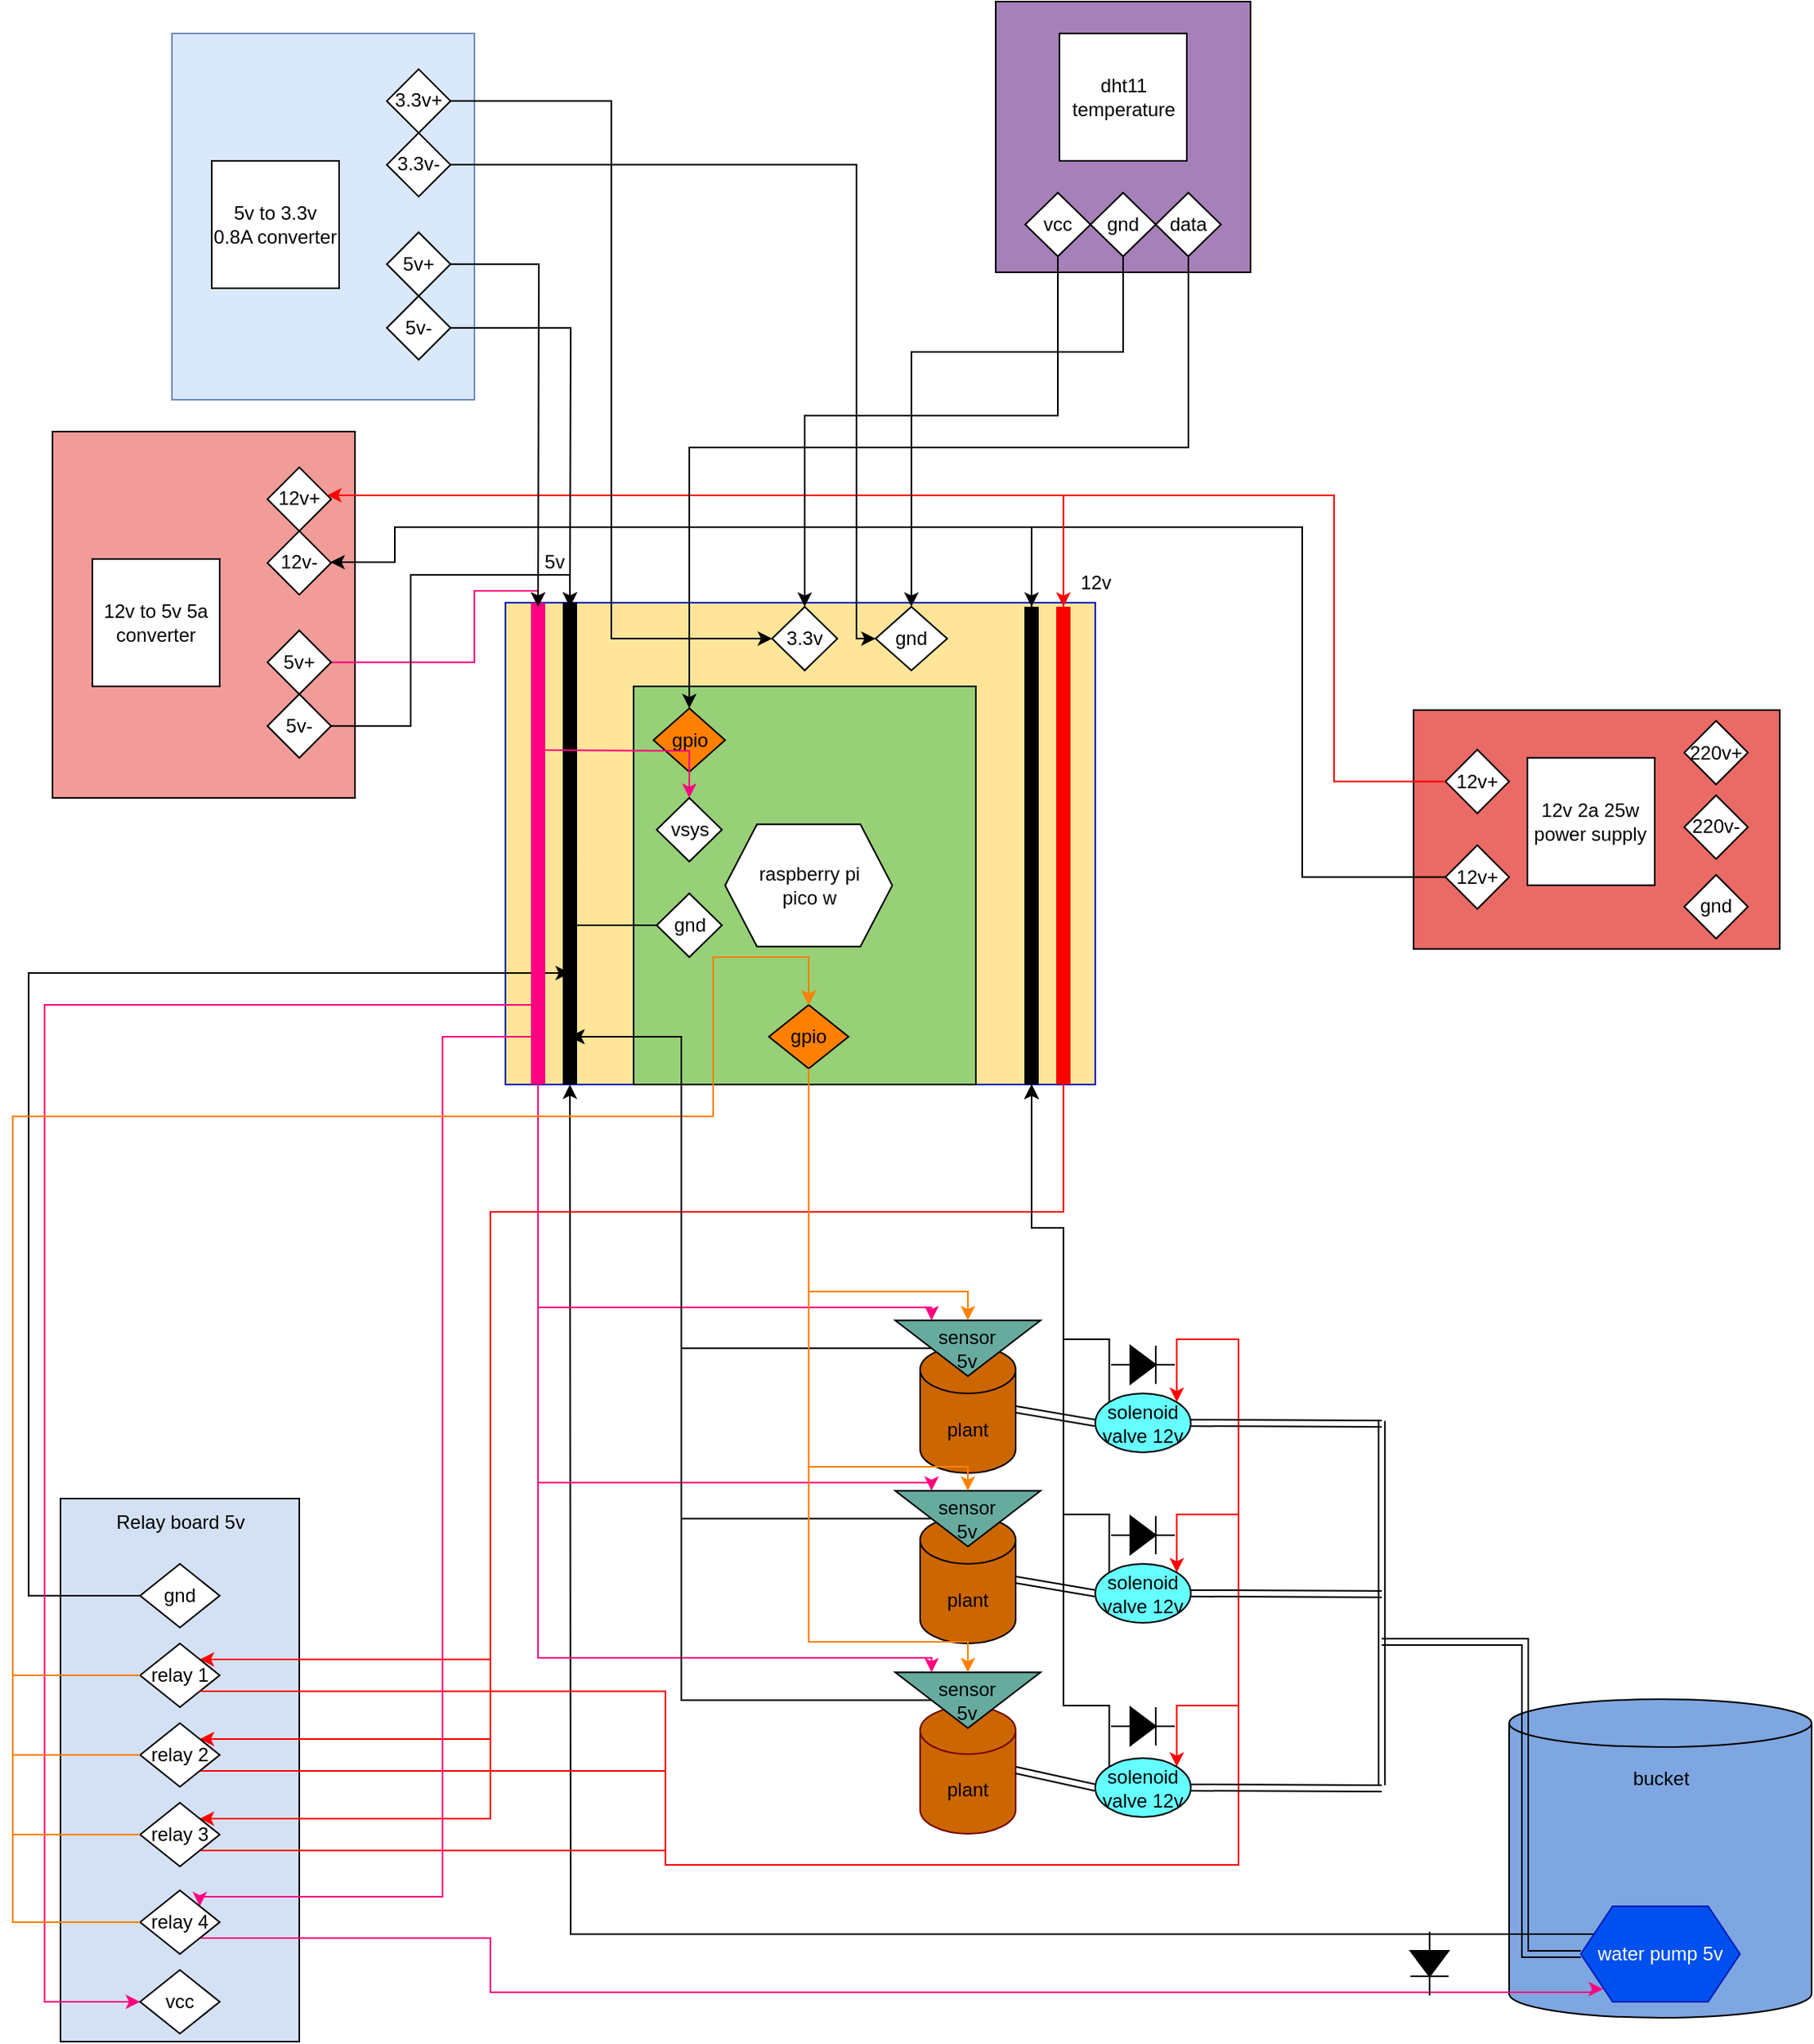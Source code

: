 <mxfile version="20.2.3" type="github">
  <diagram id="-JeUMONWJu-J6zXToi6y" name="Page-1">
    <mxGraphModel dx="1420" dy="1579" grid="1" gridSize="10" guides="1" tooltips="1" connect="1" arrows="1" fold="1" page="1" pageScale="1" pageWidth="1169" pageHeight="827" math="0" shadow="0">
      <root>
        <mxCell id="0" />
        <mxCell id="1" parent="0" />
        <mxCell id="PUIkpn1EFsI0aQIMFj-C-135" value="" style="group;fillColor=#FFE599;strokeColor=#001DBC;fontColor=#ffffff;gradientColor=none;container=0;" parent="1" vertex="1" connectable="0">
          <mxGeometry x="329.51" y="-82.56" width="370.49" height="302.56" as="geometry" />
        </mxCell>
        <mxCell id="PUIkpn1EFsI0aQIMFj-C-105" value="" style="rounded=0;whiteSpace=wrap;html=1;fillColor=#D4E1F5;" parent="1" vertex="1">
          <mxGeometry x="50" y="480" width="150" height="341" as="geometry" />
        </mxCell>
        <mxCell id="PUIkpn1EFsI0aQIMFj-C-1" value="" style="shape=cylinder3;whiteSpace=wrap;html=1;boundedLbl=1;backgroundOutline=1;size=15;fillColor=#7EA6E0;" parent="1" vertex="1">
          <mxGeometry x="960" y="606" width="190" height="200" as="geometry" />
        </mxCell>
        <mxCell id="KXqegEyoODrQ_h53kKNx-49" style="edgeStyle=orthogonalEdgeStyle;rounded=0;orthogonalLoop=1;jettySize=auto;html=1;exitX=0;exitY=0.25;exitDx=0;exitDy=0;strokeColor=#000000;strokeWidth=1;" parent="1" source="PUIkpn1EFsI0aQIMFj-C-2" edge="1">
          <mxGeometry relative="1" as="geometry">
            <mxPoint x="370" y="220" as="targetPoint" />
          </mxGeometry>
        </mxCell>
        <mxCell id="PUIkpn1EFsI0aQIMFj-C-2" value="water pump 5v" style="shape=hexagon;perimeter=hexagonPerimeter2;whiteSpace=wrap;html=1;fixedSize=1;fillColor=#0050ef;fontColor=#ffffff;strokeColor=#001DBC;" parent="1" vertex="1">
          <mxGeometry x="1005" y="736" width="100" height="60" as="geometry" />
        </mxCell>
        <mxCell id="KXqegEyoODrQ_h53kKNx-46" style="edgeStyle=orthogonalEdgeStyle;rounded=0;orthogonalLoop=1;jettySize=auto;html=1;exitX=0;exitY=0;exitDx=0;exitDy=0;strokeColor=#000000;strokeWidth=1;" parent="1" source="PUIkpn1EFsI0aQIMFj-C-10" edge="1">
          <mxGeometry relative="1" as="geometry">
            <mxPoint x="660" y="220" as="targetPoint" />
            <Array as="points">
              <mxPoint x="709" y="380" />
              <mxPoint x="680" y="380" />
              <mxPoint x="680" y="310" />
              <mxPoint x="660" y="310" />
            </Array>
          </mxGeometry>
        </mxCell>
        <mxCell id="PUIkpn1EFsI0aQIMFj-C-10" value="solenoid &lt;br&gt;valve 12v" style="ellipse;whiteSpace=wrap;html=1;fillColor=#66FFFF;" parent="1" vertex="1">
          <mxGeometry x="700" y="414" width="60" height="37" as="geometry" />
        </mxCell>
        <mxCell id="KXqegEyoODrQ_h53kKNx-50" style="edgeStyle=orthogonalEdgeStyle;rounded=0;orthogonalLoop=1;jettySize=auto;html=1;exitX=1;exitY=0;exitDx=0;exitDy=0;strokeColor=#FF0000;strokeWidth=1;entryX=1;entryY=0;entryDx=0;entryDy=0;" parent="1" target="PUIkpn1EFsI0aQIMFj-C-21" edge="1">
          <mxGeometry relative="1" as="geometry">
            <mxPoint x="680" y="220" as="sourcePoint" />
            <Array as="points">
              <mxPoint x="680" y="300" />
              <mxPoint x="320" y="300" />
              <mxPoint x="320" y="581" />
            </Array>
          </mxGeometry>
        </mxCell>
        <mxCell id="PUIkpn1EFsI0aQIMFj-C-21" value="relay 1" style="rhombus;whiteSpace=wrap;html=1;" parent="1" vertex="1">
          <mxGeometry x="100" y="571" width="50" height="40" as="geometry" />
        </mxCell>
        <mxCell id="0tfDMwp1xF6EGkPO3yS6-90" style="edgeStyle=orthogonalEdgeStyle;rounded=0;orthogonalLoop=1;jettySize=auto;html=1;exitX=1;exitY=1;exitDx=0;exitDy=0;entryX=1;entryY=0;entryDx=0;entryDy=0;strokeColor=#FF0000;" parent="1" source="PUIkpn1EFsI0aQIMFj-C-22" target="PUIkpn1EFsI0aQIMFj-C-166" edge="1">
          <mxGeometry relative="1" as="geometry">
            <Array as="points">
              <mxPoint x="430" y="651" />
              <mxPoint x="430" y="710" />
              <mxPoint x="790" y="710" />
              <mxPoint x="790" y="610" />
              <mxPoint x="752" y="610" />
            </Array>
          </mxGeometry>
        </mxCell>
        <mxCell id="KXqegEyoODrQ_h53kKNx-51" style="edgeStyle=orthogonalEdgeStyle;rounded=0;orthogonalLoop=1;jettySize=auto;html=1;exitX=1;exitY=0;exitDx=0;exitDy=0;strokeColor=#FF0000;strokeWidth=1;entryX=1;entryY=0;entryDx=0;entryDy=0;" parent="1" target="PUIkpn1EFsI0aQIMFj-C-22" edge="1">
          <mxGeometry relative="1" as="geometry">
            <mxPoint x="680" y="220" as="sourcePoint" />
            <Array as="points">
              <mxPoint x="680" y="300" />
              <mxPoint x="320" y="300" />
              <mxPoint x="320" y="631" />
            </Array>
          </mxGeometry>
        </mxCell>
        <mxCell id="PUIkpn1EFsI0aQIMFj-C-22" value="relay 2" style="rhombus;whiteSpace=wrap;html=1;" parent="1" vertex="1">
          <mxGeometry x="100" y="621" width="50" height="40" as="geometry" />
        </mxCell>
        <mxCell id="0tfDMwp1xF6EGkPO3yS6-91" style="edgeStyle=orthogonalEdgeStyle;rounded=0;orthogonalLoop=1;jettySize=auto;html=1;exitX=1;exitY=1;exitDx=0;exitDy=0;entryX=1;entryY=0;entryDx=0;entryDy=0;strokeColor=#FF0000;" parent="1" source="PUIkpn1EFsI0aQIMFj-C-23" target="PUIkpn1EFsI0aQIMFj-C-165" edge="1">
          <mxGeometry relative="1" as="geometry">
            <Array as="points">
              <mxPoint x="430" y="701" />
              <mxPoint x="430" y="710" />
              <mxPoint x="790" y="710" />
              <mxPoint x="790" y="490" />
              <mxPoint x="751" y="490" />
            </Array>
          </mxGeometry>
        </mxCell>
        <mxCell id="KXqegEyoODrQ_h53kKNx-52" style="edgeStyle=orthogonalEdgeStyle;rounded=0;orthogonalLoop=1;jettySize=auto;html=1;exitX=1;exitY=0;exitDx=0;exitDy=0;strokeColor=#FF0000;strokeWidth=1;entryX=1;entryY=0;entryDx=0;entryDy=0;" parent="1" target="PUIkpn1EFsI0aQIMFj-C-23" edge="1">
          <mxGeometry relative="1" as="geometry">
            <mxPoint x="680" y="210" as="sourcePoint" />
            <Array as="points">
              <mxPoint x="680" y="300" />
              <mxPoint x="320" y="300" />
              <mxPoint x="320" y="681" />
            </Array>
          </mxGeometry>
        </mxCell>
        <mxCell id="PUIkpn1EFsI0aQIMFj-C-23" value="relay 3" style="rhombus;whiteSpace=wrap;html=1;" parent="1" vertex="1">
          <mxGeometry x="100" y="671" width="50" height="40" as="geometry" />
        </mxCell>
        <mxCell id="0tfDMwp1xF6EGkPO3yS6-92" style="edgeStyle=orthogonalEdgeStyle;rounded=0;orthogonalLoop=1;jettySize=auto;html=1;exitX=1;exitY=1;exitDx=0;exitDy=0;entryX=1;entryY=0;entryDx=0;entryDy=0;strokeColor=#FF0000;" parent="1" source="PUIkpn1EFsI0aQIMFj-C-21" target="PUIkpn1EFsI0aQIMFj-C-10" edge="1">
          <mxGeometry relative="1" as="geometry">
            <Array as="points">
              <mxPoint x="430" y="601" />
              <mxPoint x="430" y="710" />
              <mxPoint x="790" y="710" />
              <mxPoint x="790" y="380" />
              <mxPoint x="752" y="380" />
            </Array>
          </mxGeometry>
        </mxCell>
        <mxCell id="0tfDMwp1xF6EGkPO3yS6-94" style="edgeStyle=orthogonalEdgeStyle;rounded=0;orthogonalLoop=1;jettySize=auto;html=1;exitX=1;exitY=1;exitDx=0;exitDy=0;entryX=0.14;entryY=0.867;entryDx=0;entryDy=0;strokeColor=#FF0080;entryPerimeter=0;" parent="1" source="PUIkpn1EFsI0aQIMFj-C-24" target="PUIkpn1EFsI0aQIMFj-C-2" edge="1">
          <mxGeometry relative="1" as="geometry">
            <Array as="points">
              <mxPoint x="320" y="756" />
              <mxPoint x="320" y="790" />
              <mxPoint x="1013" y="790" />
              <mxPoint x="1013" y="788" />
            </Array>
          </mxGeometry>
        </mxCell>
        <mxCell id="KXqegEyoODrQ_h53kKNx-54" style="edgeStyle=orthogonalEdgeStyle;rounded=0;orthogonalLoop=1;jettySize=auto;html=1;exitX=1;exitY=0;exitDx=0;exitDy=0;strokeColor=#FF0080;strokeWidth=1;entryX=1;entryY=0;entryDx=0;entryDy=0;" parent="1" target="PUIkpn1EFsI0aQIMFj-C-24" edge="1">
          <mxGeometry relative="1" as="geometry">
            <mxPoint x="350" y="220" as="sourcePoint" />
            <Array as="points">
              <mxPoint x="350" y="190" />
              <mxPoint x="290" y="190" />
              <mxPoint x="290" y="730" />
              <mxPoint x="137" y="730" />
            </Array>
          </mxGeometry>
        </mxCell>
        <mxCell id="PUIkpn1EFsI0aQIMFj-C-24" value="relay 4" style="rhombus;whiteSpace=wrap;html=1;" parent="1" vertex="1">
          <mxGeometry x="100" y="726" width="50" height="40" as="geometry" />
        </mxCell>
        <mxCell id="PUIkpn1EFsI0aQIMFj-C-32" value="plant" style="shape=cylinder3;whiteSpace=wrap;html=1;boundedLbl=1;backgroundOutline=1;size=15;fillColor=#CC6600;" parent="1" vertex="1">
          <mxGeometry x="590" y="384" width="60" height="80" as="geometry" />
        </mxCell>
        <mxCell id="KXqegEyoODrQ_h53kKNx-58" style="edgeStyle=orthogonalEdgeStyle;rounded=0;orthogonalLoop=1;jettySize=auto;html=1;exitX=0;exitY=0.75;exitDx=0;exitDy=0;strokeColor=#FF0080;strokeWidth=1;entryX=0;entryY=0.75;entryDx=0;entryDy=0;" parent="1" target="PUIkpn1EFsI0aQIMFj-C-33" edge="1">
          <mxGeometry relative="1" as="geometry">
            <mxPoint x="350" y="210" as="sourcePoint" />
            <Array as="points">
              <mxPoint x="350" y="360" />
              <mxPoint x="597" y="360" />
            </Array>
            <mxPoint x="550" y="370" as="targetPoint" />
          </mxGeometry>
        </mxCell>
        <mxCell id="KXqegEyoODrQ_h53kKNx-61" style="edgeStyle=orthogonalEdgeStyle;rounded=0;orthogonalLoop=1;jettySize=auto;html=1;exitX=0.5;exitY=1;exitDx=0;exitDy=0;strokeColor=#000000;strokeWidth=1;" parent="1" source="PUIkpn1EFsI0aQIMFj-C-33" edge="1">
          <mxGeometry relative="1" as="geometry">
            <mxPoint x="370" y="190" as="targetPoint" />
            <Array as="points">
              <mxPoint x="440" y="386" />
              <mxPoint x="440" y="190" />
            </Array>
          </mxGeometry>
        </mxCell>
        <mxCell id="PUIkpn1EFsI0aQIMFj-C-33" value="sensor&lt;br&gt;5v" style="triangle;whiteSpace=wrap;html=1;rotation=90;horizontal=0;fillColor=#67AB9F;" parent="1" vertex="1">
          <mxGeometry x="602.5" y="340" width="35" height="91.25" as="geometry" />
        </mxCell>
        <mxCell id="PUIkpn1EFsI0aQIMFj-C-42" value="plant" style="shape=cylinder3;whiteSpace=wrap;html=1;boundedLbl=1;backgroundOutline=1;size=15;fillColor=#CC6600;" parent="1" vertex="1">
          <mxGeometry x="590" y="491" width="60" height="80" as="geometry" />
        </mxCell>
        <mxCell id="KXqegEyoODrQ_h53kKNx-59" style="edgeStyle=orthogonalEdgeStyle;rounded=0;orthogonalLoop=1;jettySize=auto;html=1;exitX=0;exitY=0.75;exitDx=0;exitDy=0;strokeColor=#FF0080;strokeWidth=1;entryX=0;entryY=0.75;entryDx=0;entryDy=0;" parent="1" target="PUIkpn1EFsI0aQIMFj-C-43" edge="1">
          <mxGeometry relative="1" as="geometry">
            <mxPoint x="350" y="220" as="sourcePoint" />
            <Array as="points">
              <mxPoint x="350" y="470" />
              <mxPoint x="597" y="470" />
            </Array>
          </mxGeometry>
        </mxCell>
        <mxCell id="KXqegEyoODrQ_h53kKNx-62" style="edgeStyle=orthogonalEdgeStyle;rounded=0;orthogonalLoop=1;jettySize=auto;html=1;exitX=0.5;exitY=1;exitDx=0;exitDy=0;strokeColor=#000000;strokeWidth=1;" parent="1" source="PUIkpn1EFsI0aQIMFj-C-43" edge="1">
          <mxGeometry relative="1" as="geometry">
            <mxPoint x="370" y="190" as="targetPoint" />
            <Array as="points">
              <mxPoint x="440" y="493" />
              <mxPoint x="440" y="190" />
            </Array>
          </mxGeometry>
        </mxCell>
        <mxCell id="PUIkpn1EFsI0aQIMFj-C-43" value="sensor&lt;br&gt;5v" style="triangle;whiteSpace=wrap;html=1;rotation=90;horizontal=0;fillColor=#67AB9F;" parent="1" vertex="1">
          <mxGeometry x="602.5" y="447" width="35" height="91.25" as="geometry" />
        </mxCell>
        <mxCell id="PUIkpn1EFsI0aQIMFj-C-44" value="plant" style="shape=cylinder3;whiteSpace=wrap;html=1;boundedLbl=1;backgroundOutline=1;size=15;fillColor=#CC6600;fontColor=#000000;strokeColor=#6F0000;" parent="1" vertex="1">
          <mxGeometry x="590" y="610.5" width="60" height="80" as="geometry" />
        </mxCell>
        <mxCell id="KXqegEyoODrQ_h53kKNx-60" style="edgeStyle=orthogonalEdgeStyle;rounded=0;orthogonalLoop=1;jettySize=auto;html=1;exitX=0;exitY=0.75;exitDx=0;exitDy=0;strokeColor=#FF0080;strokeWidth=1;entryX=0;entryY=0.75;entryDx=0;entryDy=0;" parent="1" target="PUIkpn1EFsI0aQIMFj-C-45" edge="1">
          <mxGeometry relative="1" as="geometry">
            <mxPoint x="350" y="220" as="sourcePoint" />
            <Array as="points">
              <mxPoint x="350" y="580" />
              <mxPoint x="597" y="580" />
            </Array>
          </mxGeometry>
        </mxCell>
        <mxCell id="PUIkpn1EFsI0aQIMFj-C-45" value="sensor&lt;br&gt;5v" style="triangle;whiteSpace=wrap;html=1;rotation=90;horizontal=0;fillColor=#67AB9F;" parent="1" vertex="1">
          <mxGeometry x="602.5" y="561" width="35" height="91.25" as="geometry" />
        </mxCell>
        <mxCell id="KXqegEyoODrQ_h53kKNx-40" style="edgeStyle=orthogonalEdgeStyle;rounded=0;orthogonalLoop=1;jettySize=auto;html=1;strokeColor=#000000;strokeWidth=1;" parent="1" source="PUIkpn1EFsI0aQIMFj-C-50" edge="1">
          <mxGeometry relative="1" as="geometry">
            <mxPoint x="370" y="150" as="targetPoint" />
            <Array as="points">
              <mxPoint x="30" y="541" />
              <mxPoint x="30" y="150" />
            </Array>
          </mxGeometry>
        </mxCell>
        <mxCell id="PUIkpn1EFsI0aQIMFj-C-50" value="gnd" style="rhombus;whiteSpace=wrap;html=1;" parent="1" vertex="1">
          <mxGeometry x="100" y="521" width="50" height="40" as="geometry" />
        </mxCell>
        <mxCell id="KXqegEyoODrQ_h53kKNx-41" style="edgeStyle=orthogonalEdgeStyle;rounded=0;orthogonalLoop=1;jettySize=auto;html=1;strokeColor=#FF0080;strokeWidth=1;" parent="1" target="PUIkpn1EFsI0aQIMFj-C-51" edge="1">
          <mxGeometry relative="1" as="geometry">
            <mxPoint x="350" y="170" as="sourcePoint" />
            <Array as="points">
              <mxPoint x="40" y="170" />
              <mxPoint x="40" y="796" />
            </Array>
          </mxGeometry>
        </mxCell>
        <mxCell id="PUIkpn1EFsI0aQIMFj-C-51" value="vcc" style="rhombus;whiteSpace=wrap;html=1;" parent="1" vertex="1">
          <mxGeometry x="100" y="776" width="50" height="40" as="geometry" />
        </mxCell>
        <mxCell id="PUIkpn1EFsI0aQIMFj-C-106" value="Relay board 5v" style="text;html=1;align=center;verticalAlign=middle;resizable=0;points=[];autosize=1;strokeColor=none;fillColor=none;" parent="1" vertex="1">
          <mxGeometry x="75" y="480" width="100" height="30" as="geometry" />
        </mxCell>
        <mxCell id="KXqegEyoODrQ_h53kKNx-47" style="edgeStyle=orthogonalEdgeStyle;rounded=0;orthogonalLoop=1;jettySize=auto;html=1;exitX=0;exitY=0;exitDx=0;exitDy=0;strokeColor=#000000;strokeWidth=1;" parent="1" source="PUIkpn1EFsI0aQIMFj-C-165" edge="1">
          <mxGeometry relative="1" as="geometry">
            <mxPoint x="660" y="220" as="targetPoint" />
            <Array as="points">
              <mxPoint x="709" y="490" />
              <mxPoint x="680" y="490" />
              <mxPoint x="680" y="310" />
              <mxPoint x="660" y="310" />
            </Array>
          </mxGeometry>
        </mxCell>
        <mxCell id="PUIkpn1EFsI0aQIMFj-C-165" value="solenoid&lt;br&gt;valve 12v" style="ellipse;whiteSpace=wrap;html=1;fillColor=#66FFFF;" parent="1" vertex="1">
          <mxGeometry x="700" y="521" width="60" height="37" as="geometry" />
        </mxCell>
        <mxCell id="KXqegEyoODrQ_h53kKNx-48" style="edgeStyle=orthogonalEdgeStyle;rounded=0;orthogonalLoop=1;jettySize=auto;html=1;exitX=0;exitY=0;exitDx=0;exitDy=0;strokeColor=#000000;strokeWidth=1;" parent="1" source="PUIkpn1EFsI0aQIMFj-C-166" edge="1">
          <mxGeometry relative="1" as="geometry">
            <mxPoint x="660" y="220" as="targetPoint" />
            <Array as="points">
              <mxPoint x="709" y="610" />
              <mxPoint x="680" y="610" />
              <mxPoint x="680" y="310" />
              <mxPoint x="660" y="310" />
            </Array>
          </mxGeometry>
        </mxCell>
        <mxCell id="PUIkpn1EFsI0aQIMFj-C-166" value="solenoid&lt;br&gt;valve 12v" style="ellipse;whiteSpace=wrap;html=1;fillColor=#66FFFF;" parent="1" vertex="1">
          <mxGeometry x="700" y="643" width="60" height="37" as="geometry" />
        </mxCell>
        <mxCell id="PUIkpn1EFsI0aQIMFj-C-168" value="" style="shape=link;html=1;rounded=0;exitX=1;exitY=0.5;exitDx=0;exitDy=0;exitPerimeter=0;entryX=0;entryY=0.5;entryDx=0;entryDy=0;" parent="1" source="PUIkpn1EFsI0aQIMFj-C-42" target="PUIkpn1EFsI0aQIMFj-C-165" edge="1">
          <mxGeometry width="100" relative="1" as="geometry">
            <mxPoint x="940" y="309.5" as="sourcePoint" />
            <mxPoint x="1040" y="309.5" as="targetPoint" />
          </mxGeometry>
        </mxCell>
        <mxCell id="PUIkpn1EFsI0aQIMFj-C-169" value="" style="shape=link;html=1;rounded=0;exitX=1;exitY=0.5;exitDx=0;exitDy=0;exitPerimeter=0;entryX=0;entryY=0.5;entryDx=0;entryDy=0;" parent="1" source="PUIkpn1EFsI0aQIMFj-C-44" target="PUIkpn1EFsI0aQIMFj-C-166" edge="1">
          <mxGeometry width="100" relative="1" as="geometry">
            <mxPoint x="950" y="319.5" as="sourcePoint" />
            <mxPoint x="1050" y="319.5" as="targetPoint" />
          </mxGeometry>
        </mxCell>
        <mxCell id="PUIkpn1EFsI0aQIMFj-C-172" value="" style="shape=link;html=1;rounded=0;exitX=1;exitY=0.5;exitDx=0;exitDy=0;exitPerimeter=0;entryX=0;entryY=0.5;entryDx=0;entryDy=0;" parent="1" source="PUIkpn1EFsI0aQIMFj-C-32" target="PUIkpn1EFsI0aQIMFj-C-10" edge="1">
          <mxGeometry width="100" relative="1" as="geometry">
            <mxPoint x="870" y="423.5" as="sourcePoint" />
            <mxPoint x="970" y="423.5" as="targetPoint" />
          </mxGeometry>
        </mxCell>
        <mxCell id="PUIkpn1EFsI0aQIMFj-C-171" value="" style="shape=link;html=1;rounded=0;entryX=0;entryY=0.5;entryDx=0;entryDy=0;" parent="1" target="PUIkpn1EFsI0aQIMFj-C-2" edge="1">
          <mxGeometry width="100" relative="1" as="geometry">
            <mxPoint x="880" y="570" as="sourcePoint" />
            <mxPoint x="910" y="740" as="targetPoint" />
            <Array as="points">
              <mxPoint x="970" y="570" />
              <mxPoint x="970" y="766" />
            </Array>
          </mxGeometry>
        </mxCell>
        <mxCell id="PUIkpn1EFsI0aQIMFj-C-173" value="" style="shape=link;html=1;rounded=0;" parent="1" edge="1">
          <mxGeometry width="100" relative="1" as="geometry">
            <mxPoint x="880" y="431.25" as="sourcePoint" />
            <mxPoint x="880" y="660" as="targetPoint" />
            <Array as="points" />
          </mxGeometry>
        </mxCell>
        <mxCell id="PUIkpn1EFsI0aQIMFj-C-174" value="" style="shape=link;html=1;rounded=0;exitX=1;exitY=0.5;exitDx=0;exitDy=0;" parent="1" source="PUIkpn1EFsI0aQIMFj-C-10" edge="1">
          <mxGeometry width="100" relative="1" as="geometry">
            <mxPoint x="810" y="400" as="sourcePoint" />
            <mxPoint x="880" y="433" as="targetPoint" />
          </mxGeometry>
        </mxCell>
        <mxCell id="PUIkpn1EFsI0aQIMFj-C-175" value="" style="shape=link;html=1;rounded=0;exitX=1;exitY=0.5;exitDx=0;exitDy=0;" parent="1" source="PUIkpn1EFsI0aQIMFj-C-166" edge="1">
          <mxGeometry width="100" relative="1" as="geometry">
            <mxPoint x="930" y="480" as="sourcePoint" />
            <mxPoint x="880" y="662" as="targetPoint" />
          </mxGeometry>
        </mxCell>
        <mxCell id="PUIkpn1EFsI0aQIMFj-C-176" value="" style="shape=link;html=1;rounded=0;exitX=1;exitY=0.5;exitDx=0;exitDy=0;" parent="1" source="PUIkpn1EFsI0aQIMFj-C-165" edge="1">
          <mxGeometry width="100" relative="1" as="geometry">
            <mxPoint x="940" y="440" as="sourcePoint" />
            <mxPoint x="880" y="540" as="targetPoint" />
          </mxGeometry>
        </mxCell>
        <mxCell id="PUIkpn1EFsI0aQIMFj-C-177" value="bucket&lt;br&gt;" style="text;html=1;align=center;verticalAlign=middle;resizable=0;points=[];autosize=1;strokeColor=none;fillColor=none;" parent="1" vertex="1">
          <mxGeometry x="1025" y="641" width="60" height="30" as="geometry" />
        </mxCell>
        <mxCell id="KXqegEyoODrQ_h53kKNx-1" value="" style="pointerEvents=1;fillColor=strokeColor;verticalLabelPosition=bottom;shadow=0;dashed=0;align=center;html=1;verticalAlign=top;shape=mxgraph.electrical.diodes.diode;" parent="1" vertex="1">
          <mxGeometry x="710" y="611" width="40" height="24" as="geometry" />
        </mxCell>
        <mxCell id="KXqegEyoODrQ_h53kKNx-3" value="" style="pointerEvents=1;fillColor=strokeColor;verticalLabelPosition=bottom;shadow=0;dashed=0;align=center;html=1;verticalAlign=top;shape=mxgraph.electrical.diodes.diode;" parent="1" vertex="1">
          <mxGeometry x="710" y="491" width="40" height="24" as="geometry" />
        </mxCell>
        <mxCell id="KXqegEyoODrQ_h53kKNx-4" value="" style="pointerEvents=1;fillColor=strokeColor;verticalLabelPosition=bottom;shadow=0;dashed=0;align=center;html=1;verticalAlign=top;shape=mxgraph.electrical.diodes.diode;" parent="1" vertex="1">
          <mxGeometry x="710" y="384" width="40" height="24" as="geometry" />
        </mxCell>
        <mxCell id="KXqegEyoODrQ_h53kKNx-9" value="" style="endArrow=none;html=1;rounded=0;strokeColor=#FF0000;strokeWidth=9;" parent="1" edge="1">
          <mxGeometry width="50" height="50" relative="1" as="geometry">
            <mxPoint x="680" y="220" as="sourcePoint" />
            <mxPoint x="680" y="-80" as="targetPoint" />
          </mxGeometry>
        </mxCell>
        <mxCell id="KXqegEyoODrQ_h53kKNx-13" value="" style="endArrow=none;html=1;rounded=0;strokeColor=#000000;strokeWidth=9;" parent="1" edge="1">
          <mxGeometry width="50" height="50" relative="1" as="geometry">
            <mxPoint x="660" y="220" as="sourcePoint" />
            <mxPoint x="660" y="-80" as="targetPoint" />
          </mxGeometry>
        </mxCell>
        <mxCell id="KXqegEyoODrQ_h53kKNx-17" value="" style="group" parent="1" vertex="1" connectable="0">
          <mxGeometry x="410" y="-30" width="215" height="250" as="geometry" />
        </mxCell>
        <mxCell id="KXqegEyoODrQ_h53kKNx-14" value="" style="rounded=0;whiteSpace=wrap;html=1;fillColor=#97D077;" parent="KXqegEyoODrQ_h53kKNx-17" vertex="1">
          <mxGeometry width="215" height="250" as="geometry" />
        </mxCell>
        <mxCell id="PUIkpn1EFsI0aQIMFj-C-66" value="vsys" style="rhombus;whiteSpace=wrap;html=1;" parent="KXqegEyoODrQ_h53kKNx-17" vertex="1">
          <mxGeometry x="14.51" y="70" width="40.97" height="40" as="geometry" />
        </mxCell>
        <mxCell id="PUIkpn1EFsI0aQIMFj-C-48" value="raspberry pi &lt;br&gt;pico w" style="shape=hexagon;perimeter=hexagonPerimeter2;whiteSpace=wrap;html=1;fixedSize=1;fillColor=#FFFFFF;" parent="KXqegEyoODrQ_h53kKNx-17" vertex="1">
          <mxGeometry x="57.5" y="86.63" width="105" height="76.75" as="geometry" />
        </mxCell>
        <mxCell id="PUIkpn1EFsI0aQIMFj-C-55" value="gpio" style="rhombus;whiteSpace=wrap;html=1;fillColor=#FF8000;" parent="KXqegEyoODrQ_h53kKNx-17" vertex="1">
          <mxGeometry x="85" y="200" width="50" height="40" as="geometry" />
        </mxCell>
        <mxCell id="Cj3IPJaoReeCgqhKKYie-5" value="gpio" style="rhombus;whiteSpace=wrap;html=1;fillColor=#FF8000;" parent="KXqegEyoODrQ_h53kKNx-17" vertex="1">
          <mxGeometry x="12.5" y="13.75" width="45" height="40" as="geometry" />
        </mxCell>
        <mxCell id="ZqX6bqMgEYGxVGtMa7wk-8" value="gnd" style="rhombus;whiteSpace=wrap;html=1;" parent="KXqegEyoODrQ_h53kKNx-17" vertex="1">
          <mxGeometry x="14.51" y="130" width="40.97" height="40" as="geometry" />
        </mxCell>
        <mxCell id="KXqegEyoODrQ_h53kKNx-18" value="" style="endArrow=none;html=1;rounded=0;strokeColor=#000000;strokeWidth=9;" parent="1" edge="1">
          <mxGeometry width="50" height="50" relative="1" as="geometry">
            <mxPoint x="370" y="220" as="sourcePoint" />
            <mxPoint x="370" y="-82.57" as="targetPoint" />
          </mxGeometry>
        </mxCell>
        <mxCell id="KXqegEyoODrQ_h53kKNx-19" value="" style="endArrow=none;html=1;rounded=0;strokeColor=#FF0080;strokeWidth=9;" parent="1" edge="1">
          <mxGeometry width="50" height="50" relative="1" as="geometry">
            <mxPoint x="350" y="220" as="sourcePoint" />
            <mxPoint x="350" y="-82.56" as="targetPoint" />
          </mxGeometry>
        </mxCell>
        <mxCell id="KXqegEyoODrQ_h53kKNx-23" value="" style="group" parent="1" vertex="1" connectable="0">
          <mxGeometry x="900" y="-15.13" width="230" height="150" as="geometry" />
        </mxCell>
        <mxCell id="KXqegEyoODrQ_h53kKNx-5" value="" style="rounded=0;whiteSpace=wrap;html=1;fillColor=#EA6B66;" parent="KXqegEyoODrQ_h53kKNx-23" vertex="1">
          <mxGeometry width="230" height="150" as="geometry" />
        </mxCell>
        <mxCell id="0tfDMwp1xF6EGkPO3yS6-1" value="12v 2a 25w power supply" style="whiteSpace=wrap;html=1;aspect=fixed;fillColor=#FFFFFF;" parent="KXqegEyoODrQ_h53kKNx-23" vertex="1">
          <mxGeometry x="71.45" y="30.0" width="80" height="80" as="geometry" />
        </mxCell>
        <mxCell id="0tfDMwp1xF6EGkPO3yS6-2" value="220v+" style="rhombus;whiteSpace=wrap;html=1;" parent="KXqegEyoODrQ_h53kKNx-23" vertex="1">
          <mxGeometry x="170" y="6.75" width="40" height="40" as="geometry" />
        </mxCell>
        <mxCell id="0tfDMwp1xF6EGkPO3yS6-3" value="gnd" style="rhombus;whiteSpace=wrap;html=1;" parent="KXqegEyoODrQ_h53kKNx-23" vertex="1">
          <mxGeometry x="170" y="103.5" width="40" height="40" as="geometry" />
        </mxCell>
        <mxCell id="0tfDMwp1xF6EGkPO3yS6-4" value="220v-" style="rhombus;whiteSpace=wrap;html=1;" parent="KXqegEyoODrQ_h53kKNx-23" vertex="1">
          <mxGeometry x="170" y="53.5" width="40" height="40" as="geometry" />
        </mxCell>
        <mxCell id="0tfDMwp1xF6EGkPO3yS6-11" value="12v+" style="rhombus;whiteSpace=wrap;html=1;" parent="KXqegEyoODrQ_h53kKNx-23" vertex="1">
          <mxGeometry x="20" y="84.87" width="40" height="40" as="geometry" />
        </mxCell>
        <mxCell id="0tfDMwp1xF6EGkPO3yS6-12" value="12v+" style="rhombus;whiteSpace=wrap;html=1;" parent="KXqegEyoODrQ_h53kKNx-23" vertex="1">
          <mxGeometry x="20" y="24.87" width="40" height="40" as="geometry" />
        </mxCell>
        <mxCell id="KXqegEyoODrQ_h53kKNx-26" value="" style="group" parent="1" vertex="1" connectable="0">
          <mxGeometry x="637.5" y="-460" width="160" height="170" as="geometry" />
        </mxCell>
        <mxCell id="KXqegEyoODrQ_h53kKNx-25" value="" style="rounded=0;whiteSpace=wrap;html=1;fillColor=#A680B8;" parent="KXqegEyoODrQ_h53kKNx-26" vertex="1">
          <mxGeometry width="160" height="170" as="geometry" />
        </mxCell>
        <mxCell id="ZqX6bqMgEYGxVGtMa7wk-1" value="dht11&lt;br&gt;temperature" style="whiteSpace=wrap;html=1;aspect=fixed;fillColor=#FFFFFF;" parent="KXqegEyoODrQ_h53kKNx-26" vertex="1">
          <mxGeometry x="40" y="20" width="80" height="80" as="geometry" />
        </mxCell>
        <mxCell id="ZqX6bqMgEYGxVGtMa7wk-2" value="vcc" style="rhombus;whiteSpace=wrap;html=1;" parent="KXqegEyoODrQ_h53kKNx-26" vertex="1">
          <mxGeometry x="18.54" y="120" width="40.97" height="40" as="geometry" />
        </mxCell>
        <mxCell id="ZqX6bqMgEYGxVGtMa7wk-3" value="gnd" style="rhombus;whiteSpace=wrap;html=1;" parent="KXqegEyoODrQ_h53kKNx-26" vertex="1">
          <mxGeometry x="59.51" y="120" width="40.97" height="40" as="geometry" />
        </mxCell>
        <mxCell id="ZqX6bqMgEYGxVGtMa7wk-4" value="data" style="rhombus;whiteSpace=wrap;html=1;" parent="KXqegEyoODrQ_h53kKNx-26" vertex="1">
          <mxGeometry x="100.48" y="120" width="40.97" height="40" as="geometry" />
        </mxCell>
        <mxCell id="KXqegEyoODrQ_h53kKNx-30" style="edgeStyle=orthogonalEdgeStyle;rounded=0;orthogonalLoop=1;jettySize=auto;html=1;strokeColor=#FF0000;strokeWidth=1;" parent="1" source="0tfDMwp1xF6EGkPO3yS6-12" edge="1">
          <mxGeometry relative="1" as="geometry">
            <mxPoint x="680" y="-80" as="targetPoint" />
            <Array as="points">
              <mxPoint x="850" y="30" />
              <mxPoint x="850" y="-150" />
              <mxPoint x="680" y="-150" />
            </Array>
          </mxGeometry>
        </mxCell>
        <mxCell id="KXqegEyoODrQ_h53kKNx-31" style="edgeStyle=orthogonalEdgeStyle;rounded=0;orthogonalLoop=1;jettySize=auto;html=1;strokeColor=#000000;strokeWidth=1;" parent="1" source="0tfDMwp1xF6EGkPO3yS6-11" edge="1">
          <mxGeometry relative="1" as="geometry">
            <mxPoint x="660" y="-80" as="targetPoint" />
            <Array as="points">
              <mxPoint x="830" y="90" />
              <mxPoint x="830" y="-130" />
              <mxPoint x="660" y="-130" />
            </Array>
          </mxGeometry>
        </mxCell>
        <mxCell id="KXqegEyoODrQ_h53kKNx-7" value="" style="rounded=0;whiteSpace=wrap;html=1;fillColor=#F19C99;" parent="1" vertex="1">
          <mxGeometry x="45" y="-190" width="190" height="230" as="geometry" />
        </mxCell>
        <mxCell id="PUIkpn1EFsI0aQIMFj-C-49" value="12v to 5v 5a converter" style="whiteSpace=wrap;html=1;aspect=fixed;fillColor=#FFFFFF;" parent="1" vertex="1">
          <mxGeometry x="70" y="-110" width="80" height="80" as="geometry" />
        </mxCell>
        <mxCell id="KXqegEyoODrQ_h53kKNx-36" style="edgeStyle=orthogonalEdgeStyle;rounded=0;orthogonalLoop=1;jettySize=auto;html=1;strokeColor=#FF0080;strokeWidth=1;" parent="1" source="PUIkpn1EFsI0aQIMFj-C-67" edge="1">
          <mxGeometry relative="1" as="geometry">
            <mxPoint x="350" y="-80" as="targetPoint" />
            <Array as="points">
              <mxPoint x="310" y="-45" />
              <mxPoint x="310" y="-90" />
              <mxPoint x="350" y="-90" />
            </Array>
          </mxGeometry>
        </mxCell>
        <mxCell id="PUIkpn1EFsI0aQIMFj-C-67" value="5v+" style="rhombus;whiteSpace=wrap;html=1;" parent="1" vertex="1">
          <mxGeometry x="180" y="-65.13" width="40" height="40" as="geometry" />
        </mxCell>
        <mxCell id="KXqegEyoODrQ_h53kKNx-37" style="edgeStyle=orthogonalEdgeStyle;rounded=0;orthogonalLoop=1;jettySize=auto;html=1;strokeColor=#000000;strokeWidth=1;" parent="1" source="PUIkpn1EFsI0aQIMFj-C-69" edge="1">
          <mxGeometry relative="1" as="geometry">
            <mxPoint x="370" y="-80" as="targetPoint" />
            <Array as="points">
              <mxPoint x="270" y="-5" />
              <mxPoint x="270" y="-100" />
              <mxPoint x="370" y="-100" />
            </Array>
          </mxGeometry>
        </mxCell>
        <mxCell id="PUIkpn1EFsI0aQIMFj-C-69" value="5v-" style="rhombus;whiteSpace=wrap;html=1;" parent="1" vertex="1">
          <mxGeometry x="180" y="-25.13" width="40" height="40" as="geometry" />
        </mxCell>
        <mxCell id="KXqegEyoODrQ_h53kKNx-34" style="edgeStyle=orthogonalEdgeStyle;rounded=0;orthogonalLoop=1;jettySize=auto;html=1;strokeColor=#FF0000;strokeWidth=1;" parent="1" target="0tfDMwp1xF6EGkPO3yS6-15" edge="1">
          <mxGeometry relative="1" as="geometry">
            <mxPoint x="680" y="-80" as="sourcePoint" />
            <Array as="points">
              <mxPoint x="680" y="-150" />
            </Array>
          </mxGeometry>
        </mxCell>
        <mxCell id="0tfDMwp1xF6EGkPO3yS6-15" value="12v+" style="rhombus;whiteSpace=wrap;html=1;" parent="1" vertex="1">
          <mxGeometry x="180" y="-167.56" width="40" height="40" as="geometry" />
        </mxCell>
        <mxCell id="KXqegEyoODrQ_h53kKNx-35" style="edgeStyle=orthogonalEdgeStyle;rounded=0;orthogonalLoop=1;jettySize=auto;html=1;strokeColor=#000000;strokeWidth=1;" parent="1" target="0tfDMwp1xF6EGkPO3yS6-16" edge="1">
          <mxGeometry relative="1" as="geometry">
            <mxPoint x="660" y="-80" as="sourcePoint" />
            <Array as="points">
              <mxPoint x="660" y="-130" />
              <mxPoint x="260" y="-130" />
              <mxPoint x="260" y="-108" />
            </Array>
          </mxGeometry>
        </mxCell>
        <mxCell id="0tfDMwp1xF6EGkPO3yS6-16" value="12v-" style="rhombus;whiteSpace=wrap;html=1;" parent="1" vertex="1">
          <mxGeometry x="180" y="-127.56" width="40" height="40" as="geometry" />
        </mxCell>
        <mxCell id="0tfDMwp1xF6EGkPO3yS6-59" style="edgeStyle=orthogonalEdgeStyle;rounded=0;orthogonalLoop=1;jettySize=auto;html=1;exitX=1;exitY=0.5;exitDx=0;exitDy=0;entryX=1;entryY=0.5;entryDx=0;entryDy=0;" parent="1" source="PUIkpn1EFsI0aQIMFj-C-49" target="PUIkpn1EFsI0aQIMFj-C-49" edge="1">
          <mxGeometry relative="1" as="geometry" />
        </mxCell>
        <mxCell id="KXqegEyoODrQ_h53kKNx-38" style="edgeStyle=orthogonalEdgeStyle;rounded=0;orthogonalLoop=1;jettySize=auto;html=1;strokeColor=#FF0080;strokeWidth=1;" parent="1" target="PUIkpn1EFsI0aQIMFj-C-66" edge="1">
          <mxGeometry relative="1" as="geometry">
            <mxPoint x="350" y="10" as="sourcePoint" />
          </mxGeometry>
        </mxCell>
        <mxCell id="KXqegEyoODrQ_h53kKNx-39" style="edgeStyle=orthogonalEdgeStyle;rounded=0;orthogonalLoop=1;jettySize=auto;html=1;strokeColor=#000000;strokeWidth=1;" parent="1" source="ZqX6bqMgEYGxVGtMa7wk-8" edge="1">
          <mxGeometry relative="1" as="geometry">
            <mxPoint x="370" y="70" as="targetPoint" />
          </mxGeometry>
        </mxCell>
        <mxCell id="KXqegEyoODrQ_h53kKNx-42" style="edgeStyle=orthogonalEdgeStyle;rounded=0;orthogonalLoop=1;jettySize=auto;html=1;strokeColor=#FF8000;strokeWidth=1;exitX=0;exitY=0.5;exitDx=0;exitDy=0;" parent="1" source="PUIkpn1EFsI0aQIMFj-C-21" target="PUIkpn1EFsI0aQIMFj-C-55" edge="1">
          <mxGeometry relative="1" as="geometry">
            <Array as="points">
              <mxPoint x="20" y="591" />
              <mxPoint x="20" y="240" />
              <mxPoint x="460" y="240" />
              <mxPoint x="460" y="140" />
            </Array>
          </mxGeometry>
        </mxCell>
        <mxCell id="KXqegEyoODrQ_h53kKNx-43" style="edgeStyle=orthogonalEdgeStyle;rounded=0;orthogonalLoop=1;jettySize=auto;html=1;strokeColor=#FF8000;strokeWidth=1;exitX=0;exitY=0.5;exitDx=0;exitDy=0;" parent="1" source="PUIkpn1EFsI0aQIMFj-C-22" target="PUIkpn1EFsI0aQIMFj-C-55" edge="1">
          <mxGeometry relative="1" as="geometry">
            <Array as="points">
              <mxPoint x="20" y="641" />
              <mxPoint x="20" y="240" />
              <mxPoint x="460" y="240" />
              <mxPoint x="460" y="140" />
            </Array>
          </mxGeometry>
        </mxCell>
        <mxCell id="KXqegEyoODrQ_h53kKNx-44" style="edgeStyle=orthogonalEdgeStyle;rounded=0;orthogonalLoop=1;jettySize=auto;html=1;strokeColor=#FF8000;strokeWidth=1;exitX=0;exitY=0.5;exitDx=0;exitDy=0;" parent="1" source="PUIkpn1EFsI0aQIMFj-C-23" target="PUIkpn1EFsI0aQIMFj-C-55" edge="1">
          <mxGeometry relative="1" as="geometry">
            <Array as="points">
              <mxPoint x="20" y="691" />
              <mxPoint x="20" y="240" />
              <mxPoint x="460" y="240" />
              <mxPoint x="460" y="140" />
            </Array>
          </mxGeometry>
        </mxCell>
        <mxCell id="KXqegEyoODrQ_h53kKNx-45" style="edgeStyle=orthogonalEdgeStyle;rounded=0;orthogonalLoop=1;jettySize=auto;html=1;strokeColor=#FF8000;strokeWidth=1;exitX=0;exitY=0.5;exitDx=0;exitDy=0;" parent="1" source="PUIkpn1EFsI0aQIMFj-C-24" target="PUIkpn1EFsI0aQIMFj-C-55" edge="1">
          <mxGeometry relative="1" as="geometry">
            <Array as="points">
              <mxPoint x="20" y="746" />
              <mxPoint x="20" y="240" />
              <mxPoint x="460" y="240" />
              <mxPoint x="460" y="140" />
            </Array>
          </mxGeometry>
        </mxCell>
        <mxCell id="KXqegEyoODrQ_h53kKNx-55" style="edgeStyle=orthogonalEdgeStyle;rounded=0;orthogonalLoop=1;jettySize=auto;html=1;entryX=0;entryY=0.5;entryDx=0;entryDy=0;strokeColor=#FF8000;strokeWidth=1;" parent="1" source="PUIkpn1EFsI0aQIMFj-C-55" target="PUIkpn1EFsI0aQIMFj-C-45" edge="1">
          <mxGeometry relative="1" as="geometry">
            <Array as="points">
              <mxPoint x="520" y="570" />
              <mxPoint x="620" y="570" />
            </Array>
          </mxGeometry>
        </mxCell>
        <mxCell id="KXqegEyoODrQ_h53kKNx-56" style="edgeStyle=orthogonalEdgeStyle;rounded=0;orthogonalLoop=1;jettySize=auto;html=1;entryX=0;entryY=0.5;entryDx=0;entryDy=0;strokeColor=#FF8000;strokeWidth=1;" parent="1" source="PUIkpn1EFsI0aQIMFj-C-55" target="PUIkpn1EFsI0aQIMFj-C-43" edge="1">
          <mxGeometry relative="1" as="geometry">
            <Array as="points">
              <mxPoint x="520" y="460" />
              <mxPoint x="620" y="460" />
            </Array>
          </mxGeometry>
        </mxCell>
        <mxCell id="KXqegEyoODrQ_h53kKNx-57" style="edgeStyle=orthogonalEdgeStyle;rounded=0;orthogonalLoop=1;jettySize=auto;html=1;entryX=0;entryY=0.5;entryDx=0;entryDy=0;strokeColor=#FF8000;strokeWidth=1;" parent="1" source="PUIkpn1EFsI0aQIMFj-C-55" target="PUIkpn1EFsI0aQIMFj-C-33" edge="1">
          <mxGeometry relative="1" as="geometry">
            <Array as="points">
              <mxPoint x="520" y="350" />
              <mxPoint x="620" y="350" />
            </Array>
          </mxGeometry>
        </mxCell>
        <mxCell id="KXqegEyoODrQ_h53kKNx-69" style="edgeStyle=orthogonalEdgeStyle;rounded=0;orthogonalLoop=1;jettySize=auto;html=1;entryX=0.5;entryY=0;entryDx=0;entryDy=0;strokeColor=#000000;strokeWidth=1;" parent="1" source="ZqX6bqMgEYGxVGtMa7wk-2" target="Cj3IPJaoReeCgqhKKYie-3" edge="1">
          <mxGeometry relative="1" as="geometry">
            <Array as="points">
              <mxPoint x="677" y="-200" />
              <mxPoint x="518" y="-200" />
            </Array>
          </mxGeometry>
        </mxCell>
        <mxCell id="KXqegEyoODrQ_h53kKNx-70" style="edgeStyle=orthogonalEdgeStyle;rounded=0;orthogonalLoop=1;jettySize=auto;html=1;strokeColor=#000000;strokeWidth=1;entryX=0.5;entryY=0;entryDx=0;entryDy=0;" parent="1" source="ZqX6bqMgEYGxVGtMa7wk-3" target="PUIkpn1EFsI0aQIMFj-C-65" edge="1">
          <mxGeometry relative="1" as="geometry">
            <mxPoint x="710" y="-200" as="targetPoint" />
            <Array as="points">
              <mxPoint x="718" y="-240" />
              <mxPoint x="585" y="-240" />
            </Array>
          </mxGeometry>
        </mxCell>
        <mxCell id="KXqegEyoODrQ_h53kKNx-71" style="edgeStyle=orthogonalEdgeStyle;rounded=0;orthogonalLoop=1;jettySize=auto;html=1;entryX=0.5;entryY=0;entryDx=0;entryDy=0;strokeColor=#000000;strokeWidth=1;" parent="1" source="ZqX6bqMgEYGxVGtMa7wk-4" target="Cj3IPJaoReeCgqhKKYie-5" edge="1">
          <mxGeometry relative="1" as="geometry">
            <Array as="points">
              <mxPoint x="759" y="-180" />
              <mxPoint x="445" y="-180" />
            </Array>
          </mxGeometry>
        </mxCell>
        <mxCell id="qP6vevdzCkfTLDb1XTiZ-3" value="12v" style="text;html=1;align=center;verticalAlign=middle;resizable=0;points=[];autosize=1;strokeColor=none;fillColor=none;" parent="1" vertex="1">
          <mxGeometry x="680" y="-110" width="40" height="30" as="geometry" />
        </mxCell>
        <mxCell id="qP6vevdzCkfTLDb1XTiZ-4" value="5v" style="text;html=1;align=center;verticalAlign=middle;resizable=0;points=[];autosize=1;strokeColor=none;fillColor=none;" parent="1" vertex="1">
          <mxGeometry x="340" y="-122.56" width="40" height="30" as="geometry" />
        </mxCell>
        <mxCell id="f1vs3V-lbIXkLcA016Jo-1" value="" style="pointerEvents=1;fillColor=strokeColor;verticalLabelPosition=bottom;shadow=0;dashed=0;align=center;html=1;verticalAlign=top;shape=mxgraph.electrical.diodes.diode;rotation=90;" parent="1" vertex="1">
          <mxGeometry x="890" y="760" width="40" height="24" as="geometry" />
        </mxCell>
        <mxCell id="EcG7HWtOZkrAjrBqlnBk-1" value="" style="rounded=0;whiteSpace=wrap;html=1;fillColor=#dae8fc;strokeColor=#6c8ebf;" parent="1" vertex="1">
          <mxGeometry x="120" y="-440" width="190" height="230" as="geometry" />
        </mxCell>
        <mxCell id="EcG7HWtOZkrAjrBqlnBk-2" value="5v to 3.3v 0.8A converter" style="whiteSpace=wrap;html=1;aspect=fixed;fillColor=#FFFFFF;" parent="1" vertex="1">
          <mxGeometry x="145" y="-360" width="80" height="80" as="geometry" />
        </mxCell>
        <mxCell id="EcG7HWtOZkrAjrBqlnBk-10" style="edgeStyle=orthogonalEdgeStyle;rounded=0;orthogonalLoop=1;jettySize=auto;html=1;" parent="1" source="EcG7HWtOZkrAjrBqlnBk-3" edge="1">
          <mxGeometry relative="1" as="geometry">
            <mxPoint x="350" y="-80" as="targetPoint" />
          </mxGeometry>
        </mxCell>
        <mxCell id="EcG7HWtOZkrAjrBqlnBk-3" value="5v+" style="rhombus;whiteSpace=wrap;html=1;" parent="1" vertex="1">
          <mxGeometry x="255" y="-315.13" width="40" height="40" as="geometry" />
        </mxCell>
        <mxCell id="EcG7HWtOZkrAjrBqlnBk-11" style="edgeStyle=orthogonalEdgeStyle;rounded=0;orthogonalLoop=1;jettySize=auto;html=1;" parent="1" source="EcG7HWtOZkrAjrBqlnBk-4" edge="1">
          <mxGeometry relative="1" as="geometry">
            <mxPoint x="370" y="-80" as="targetPoint" />
          </mxGeometry>
        </mxCell>
        <mxCell id="EcG7HWtOZkrAjrBqlnBk-4" value="5v-" style="rhombus;whiteSpace=wrap;html=1;" parent="1" vertex="1">
          <mxGeometry x="255" y="-275.13" width="40" height="40" as="geometry" />
        </mxCell>
        <mxCell id="EcG7HWtOZkrAjrBqlnBk-8" style="edgeStyle=orthogonalEdgeStyle;rounded=0;orthogonalLoop=1;jettySize=auto;html=1;entryX=0;entryY=0.5;entryDx=0;entryDy=0;" parent="1" source="EcG7HWtOZkrAjrBqlnBk-5" target="Cj3IPJaoReeCgqhKKYie-3" edge="1">
          <mxGeometry relative="1" as="geometry" />
        </mxCell>
        <mxCell id="EcG7HWtOZkrAjrBqlnBk-5" value="3.3v+" style="rhombus;whiteSpace=wrap;html=1;" parent="1" vertex="1">
          <mxGeometry x="255" y="-417.56" width="40" height="40" as="geometry" />
        </mxCell>
        <mxCell id="EcG7HWtOZkrAjrBqlnBk-9" style="edgeStyle=orthogonalEdgeStyle;rounded=0;orthogonalLoop=1;jettySize=auto;html=1;entryX=0;entryY=0.5;entryDx=0;entryDy=0;" parent="1" source="EcG7HWtOZkrAjrBqlnBk-6" target="PUIkpn1EFsI0aQIMFj-C-65" edge="1">
          <mxGeometry relative="1" as="geometry">
            <Array as="points">
              <mxPoint x="550" y="-358" />
              <mxPoint x="550" y="-60" />
            </Array>
          </mxGeometry>
        </mxCell>
        <mxCell id="EcG7HWtOZkrAjrBqlnBk-6" value="3.3v-" style="rhombus;whiteSpace=wrap;html=1;" parent="1" vertex="1">
          <mxGeometry x="255" y="-377.56" width="40" height="40" as="geometry" />
        </mxCell>
        <mxCell id="EcG7HWtOZkrAjrBqlnBk-7" style="edgeStyle=orthogonalEdgeStyle;rounded=0;orthogonalLoop=1;jettySize=auto;html=1;exitX=1;exitY=0.5;exitDx=0;exitDy=0;entryX=1;entryY=0.5;entryDx=0;entryDy=0;" parent="1" source="EcG7HWtOZkrAjrBqlnBk-2" target="EcG7HWtOZkrAjrBqlnBk-2" edge="1">
          <mxGeometry relative="1" as="geometry" />
        </mxCell>
        <mxCell id="KXqegEyoODrQ_h53kKNx-63" style="edgeStyle=orthogonalEdgeStyle;rounded=0;orthogonalLoop=1;jettySize=auto;html=1;exitX=0.5;exitY=1;exitDx=0;exitDy=0;strokeColor=#000000;strokeWidth=1;" parent="1" source="PUIkpn1EFsI0aQIMFj-C-45" edge="1">
          <mxGeometry relative="1" as="geometry">
            <mxPoint x="370" y="190" as="targetPoint" />
            <Array as="points">
              <mxPoint x="440" y="607" />
              <mxPoint x="440" y="190" />
            </Array>
          </mxGeometry>
        </mxCell>
        <mxCell id="Cj3IPJaoReeCgqhKKYie-3" value="3.3v" style="rhombus;whiteSpace=wrap;html=1;" parent="1" vertex="1">
          <mxGeometry x="497.02" y="-80" width="40.97" height="40" as="geometry" />
        </mxCell>
        <mxCell id="PUIkpn1EFsI0aQIMFj-C-65" value="gnd" style="rhombus;whiteSpace=wrap;html=1;" parent="1" vertex="1">
          <mxGeometry x="562" y="-80" width="45" height="40" as="geometry" />
        </mxCell>
      </root>
    </mxGraphModel>
  </diagram>
</mxfile>
